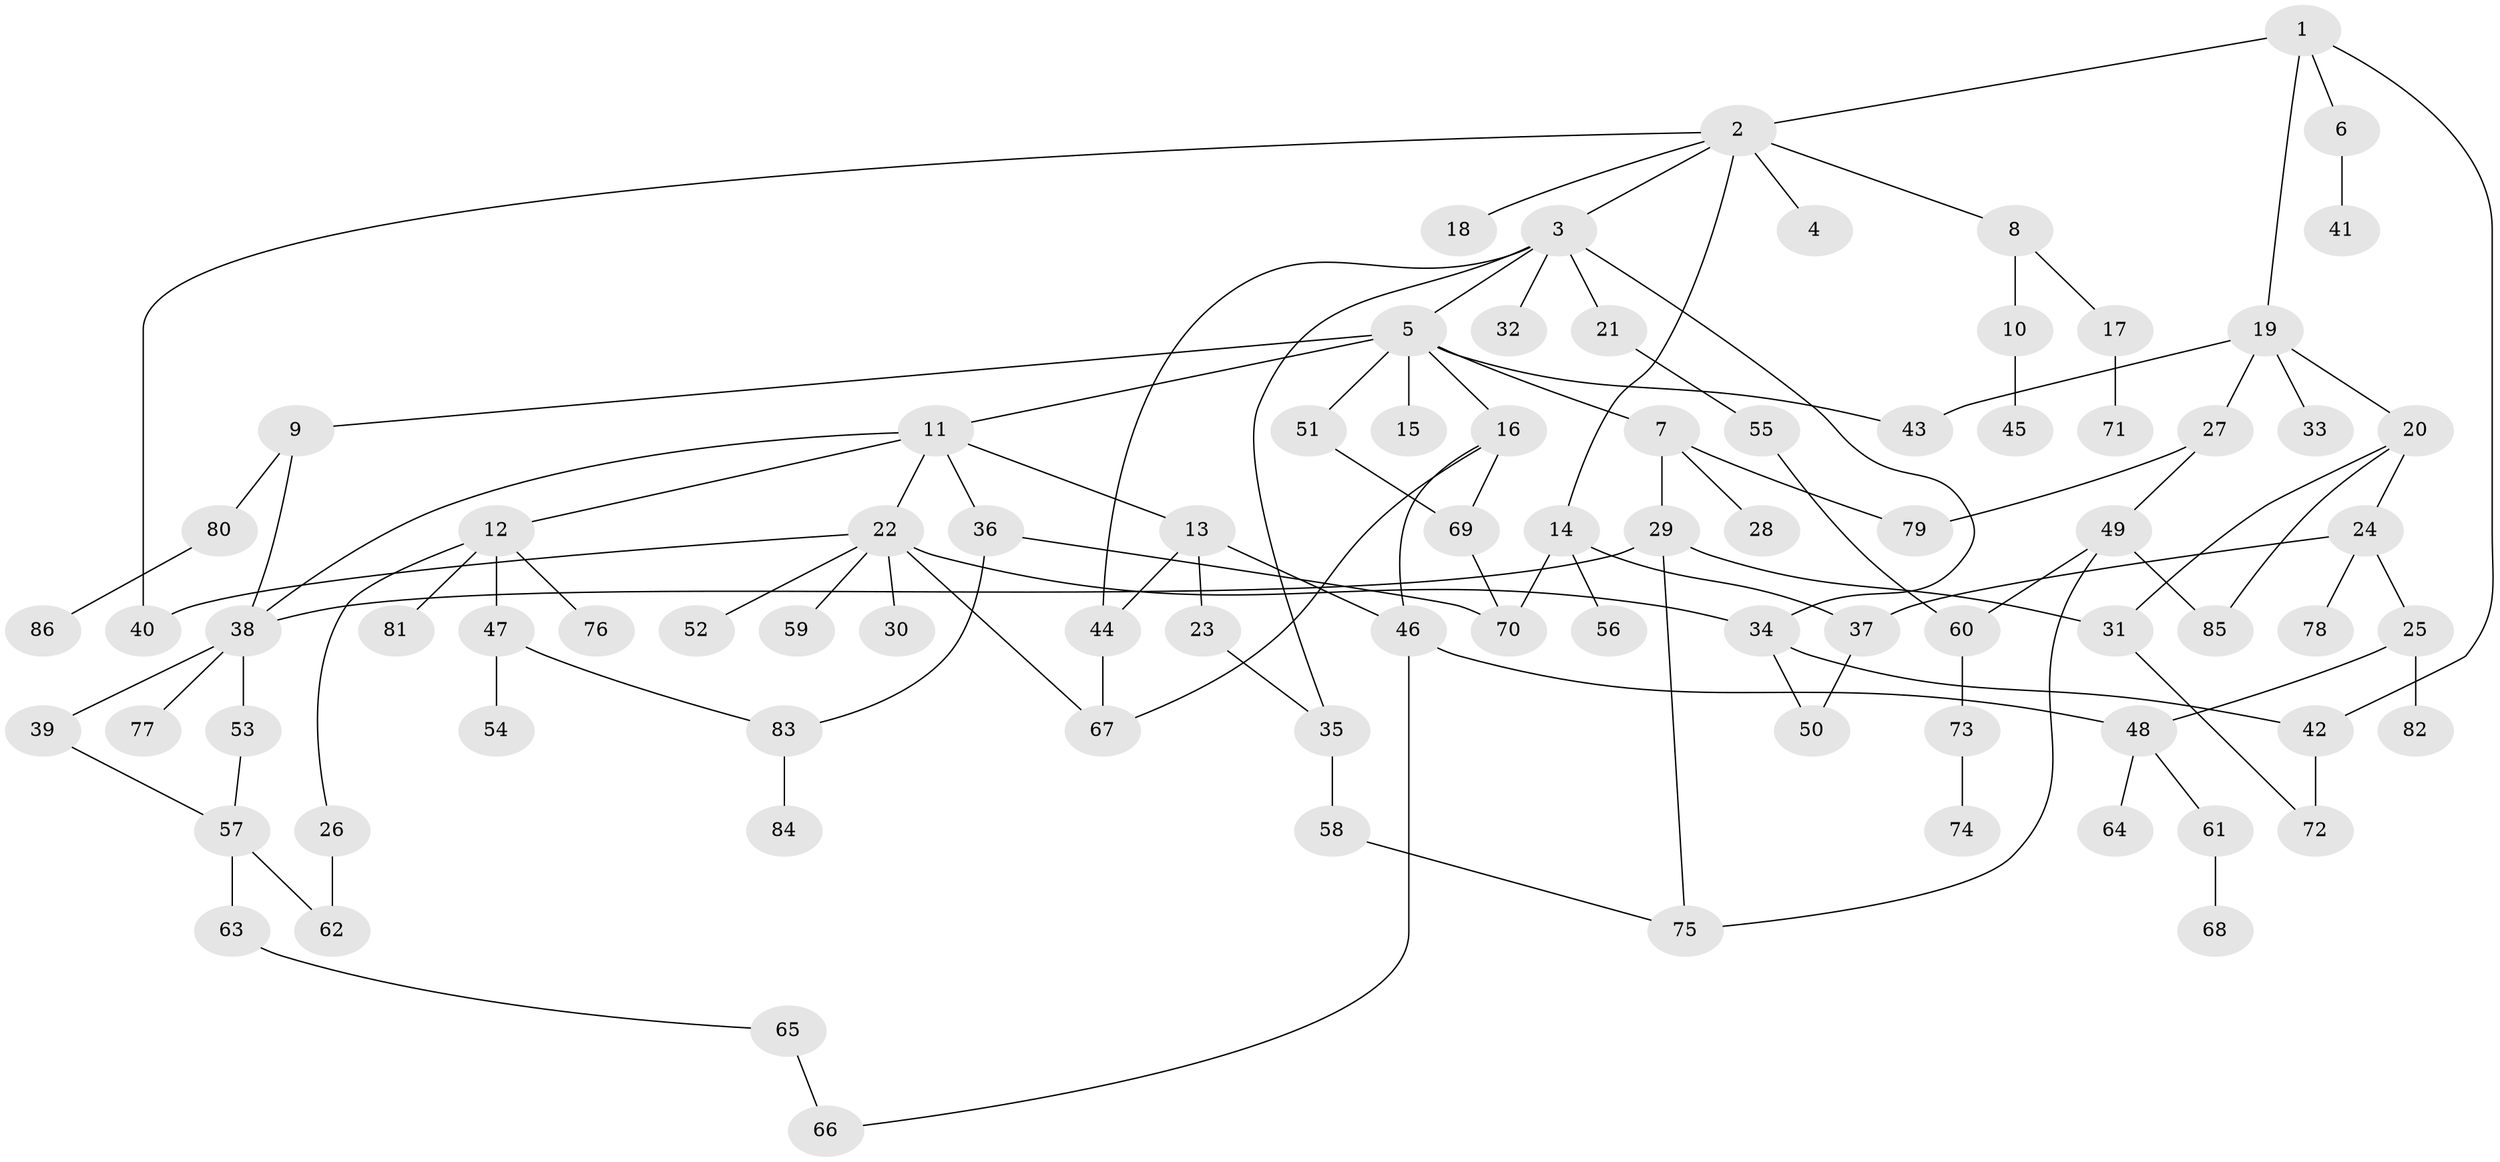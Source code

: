 // Generated by graph-tools (version 1.1) at 2025/42/03/09/25 04:42:53]
// undirected, 86 vertices, 113 edges
graph export_dot {
graph [start="1"]
  node [color=gray90,style=filled];
  1;
  2;
  3;
  4;
  5;
  6;
  7;
  8;
  9;
  10;
  11;
  12;
  13;
  14;
  15;
  16;
  17;
  18;
  19;
  20;
  21;
  22;
  23;
  24;
  25;
  26;
  27;
  28;
  29;
  30;
  31;
  32;
  33;
  34;
  35;
  36;
  37;
  38;
  39;
  40;
  41;
  42;
  43;
  44;
  45;
  46;
  47;
  48;
  49;
  50;
  51;
  52;
  53;
  54;
  55;
  56;
  57;
  58;
  59;
  60;
  61;
  62;
  63;
  64;
  65;
  66;
  67;
  68;
  69;
  70;
  71;
  72;
  73;
  74;
  75;
  76;
  77;
  78;
  79;
  80;
  81;
  82;
  83;
  84;
  85;
  86;
  1 -- 2;
  1 -- 6;
  1 -- 19;
  1 -- 42;
  2 -- 3;
  2 -- 4;
  2 -- 8;
  2 -- 14;
  2 -- 18;
  2 -- 40;
  3 -- 5;
  3 -- 21;
  3 -- 32;
  3 -- 44;
  3 -- 35;
  3 -- 34;
  5 -- 7;
  5 -- 9;
  5 -- 11;
  5 -- 15;
  5 -- 16;
  5 -- 51;
  5 -- 43;
  6 -- 41;
  7 -- 28;
  7 -- 29;
  7 -- 79;
  8 -- 10;
  8 -- 17;
  9 -- 38;
  9 -- 80;
  10 -- 45;
  11 -- 12;
  11 -- 13;
  11 -- 22;
  11 -- 36;
  11 -- 38;
  12 -- 26;
  12 -- 47;
  12 -- 76;
  12 -- 81;
  13 -- 23;
  13 -- 46;
  13 -- 44;
  14 -- 37;
  14 -- 56;
  14 -- 70;
  16 -- 46;
  16 -- 69;
  16 -- 67;
  17 -- 71;
  19 -- 20;
  19 -- 27;
  19 -- 33;
  19 -- 43;
  20 -- 24;
  20 -- 31;
  20 -- 85;
  21 -- 55;
  22 -- 30;
  22 -- 34;
  22 -- 40;
  22 -- 52;
  22 -- 59;
  22 -- 67;
  23 -- 35;
  24 -- 25;
  24 -- 78;
  24 -- 37;
  25 -- 48;
  25 -- 82;
  26 -- 62;
  27 -- 49;
  27 -- 79;
  29 -- 75;
  29 -- 31;
  29 -- 38;
  31 -- 72;
  34 -- 50;
  34 -- 42;
  35 -- 58;
  36 -- 83;
  36 -- 70;
  37 -- 50;
  38 -- 39;
  38 -- 53;
  38 -- 77;
  39 -- 57;
  42 -- 72;
  44 -- 67;
  46 -- 66;
  46 -- 48;
  47 -- 54;
  47 -- 83;
  48 -- 61;
  48 -- 64;
  49 -- 60;
  49 -- 75;
  49 -- 85;
  51 -- 69;
  53 -- 57;
  55 -- 60;
  57 -- 62;
  57 -- 63;
  58 -- 75;
  60 -- 73;
  61 -- 68;
  63 -- 65;
  65 -- 66;
  69 -- 70;
  73 -- 74;
  80 -- 86;
  83 -- 84;
}
